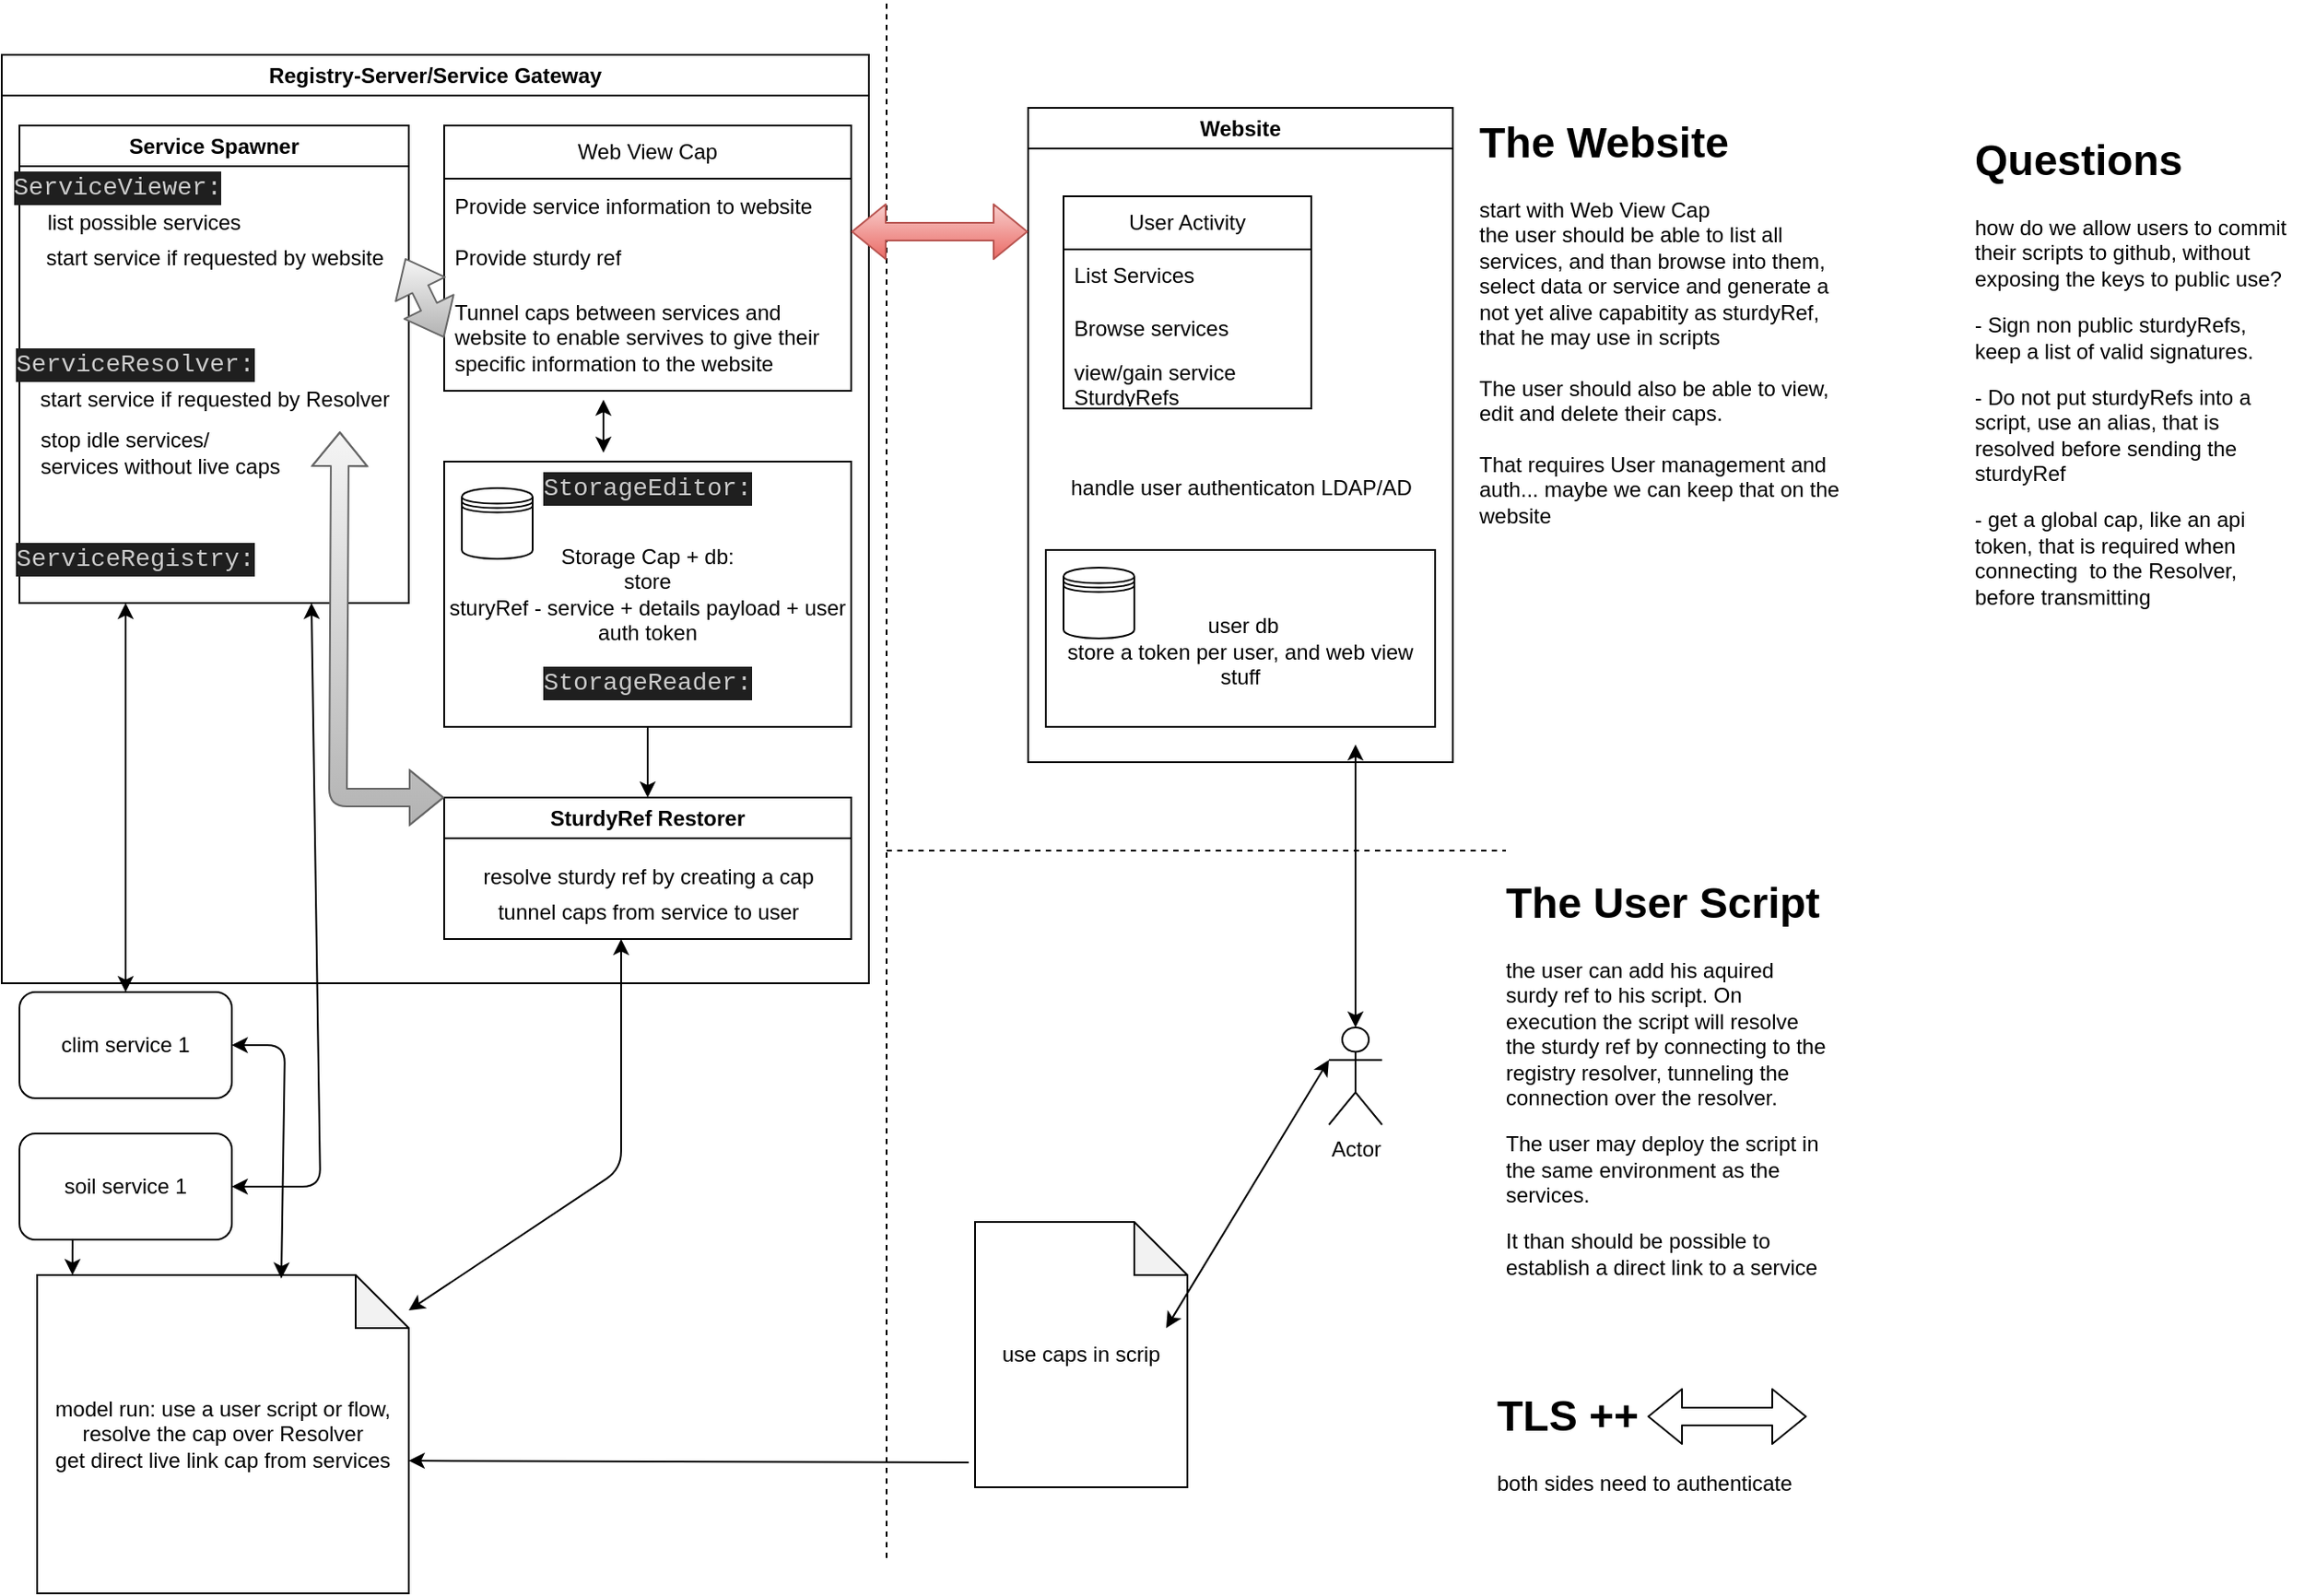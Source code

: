 <mxfile>
    <diagram id="gpGpZgoTjZDdY0LVgVNX" name="Page-1">
        <mxGraphModel dx="1128" dy="595" grid="1" gridSize="10" guides="1" tooltips="1" connect="1" arrows="1" fold="1" page="1" pageScale="1" pageWidth="850" pageHeight="1100" math="0" shadow="0">
            <root>
                <mxCell id="0"/>
                <mxCell id="1" parent="0"/>
                <mxCell id="2" value="Website" style="swimlane;whiteSpace=wrap;html=1;" parent="1" vertex="1">
                    <mxGeometry x="590" y="70" width="240" height="370" as="geometry"/>
                </mxCell>
                <mxCell id="12" value="User Activity" style="swimlane;fontStyle=0;childLayout=stackLayout;horizontal=1;startSize=30;horizontalStack=0;resizeParent=1;resizeParentMax=0;resizeLast=0;collapsible=1;marginBottom=0;whiteSpace=wrap;html=1;" parent="2" vertex="1">
                    <mxGeometry x="20" y="50" width="140" height="120" as="geometry"/>
                </mxCell>
                <mxCell id="13" value="List Services" style="text;strokeColor=none;fillColor=none;align=left;verticalAlign=middle;spacingLeft=4;spacingRight=4;overflow=hidden;points=[[0,0.5],[1,0.5]];portConstraint=eastwest;rotatable=0;whiteSpace=wrap;html=1;" parent="12" vertex="1">
                    <mxGeometry y="30" width="140" height="30" as="geometry"/>
                </mxCell>
                <mxCell id="14" value="Browse services" style="text;strokeColor=none;fillColor=none;align=left;verticalAlign=middle;spacingLeft=4;spacingRight=4;overflow=hidden;points=[[0,0.5],[1,0.5]];portConstraint=eastwest;rotatable=0;whiteSpace=wrap;html=1;" parent="12" vertex="1">
                    <mxGeometry y="60" width="140" height="30" as="geometry"/>
                </mxCell>
                <mxCell id="15" value="view/gain service SturdyRefs" style="text;strokeColor=none;fillColor=none;align=left;verticalAlign=middle;spacingLeft=4;spacingRight=4;overflow=hidden;points=[[0,0.5],[1,0.5]];portConstraint=eastwest;rotatable=0;whiteSpace=wrap;html=1;" parent="12" vertex="1">
                    <mxGeometry y="90" width="140" height="30" as="geometry"/>
                </mxCell>
                <mxCell id="62" value="handle user authenticaton LDAP/AD" style="text;html=1;align=center;verticalAlign=middle;resizable=0;points=[];autosize=1;strokeColor=none;fillColor=none;" parent="2" vertex="1">
                    <mxGeometry x="10" y="200" width="220" height="30" as="geometry"/>
                </mxCell>
                <mxCell id="63" value="&lt;br&gt;&amp;nbsp;user db&lt;br&gt;store a token per user, and web view stuff" style="rounded=0;whiteSpace=wrap;html=1;" parent="2" vertex="1">
                    <mxGeometry x="10" y="250" width="220" height="100" as="geometry"/>
                </mxCell>
                <mxCell id="64" value="" style="shape=datastore;whiteSpace=wrap;html=1;" parent="2" vertex="1">
                    <mxGeometry x="20" y="260" width="40" height="40" as="geometry"/>
                </mxCell>
                <mxCell id="3" value="Registry-Server/Service Gateway" style="swimlane;whiteSpace=wrap;html=1;" parent="1" vertex="1">
                    <mxGeometry x="10" y="40" width="490" height="525" as="geometry"/>
                </mxCell>
                <mxCell id="24" value="Web View Cap" style="swimlane;fontStyle=0;childLayout=stackLayout;horizontal=1;startSize=30;horizontalStack=0;resizeParent=1;resizeParentMax=0;resizeLast=0;collapsible=1;marginBottom=0;whiteSpace=wrap;html=1;" parent="3" vertex="1">
                    <mxGeometry x="250" y="40" width="230" height="150" as="geometry"/>
                </mxCell>
                <mxCell id="25" value="Provide service information to website&lt;br&gt;&lt;br&gt;Provide sturdy ref" style="text;strokeColor=none;fillColor=none;align=left;verticalAlign=middle;spacingLeft=4;spacingRight=4;overflow=hidden;points=[[0,0.5],[1,0.5]];portConstraint=eastwest;rotatable=0;whiteSpace=wrap;html=1;" parent="24" vertex="1">
                    <mxGeometry y="30" width="230" height="60" as="geometry"/>
                </mxCell>
                <mxCell id="26" value="Tunnel caps between services and website to enable servives to give their specific information to the website" style="text;strokeColor=none;fillColor=none;align=left;verticalAlign=middle;spacingLeft=4;spacingRight=4;overflow=hidden;points=[[0,0.5],[1,0.5]];portConstraint=eastwest;rotatable=0;whiteSpace=wrap;html=1;" parent="24" vertex="1">
                    <mxGeometry y="90" width="230" height="60" as="geometry"/>
                </mxCell>
                <mxCell id="61" value="" style="endArrow=classic;startArrow=classic;html=1;" parent="24" edge="1">
                    <mxGeometry width="50" height="50" relative="1" as="geometry">
                        <mxPoint x="90" y="185" as="sourcePoint"/>
                        <mxPoint x="90" y="155" as="targetPoint"/>
                    </mxGeometry>
                </mxCell>
                <mxCell id="35" value="Storage Cap + db:&lt;br&gt;store&lt;br&gt;sturyRef - service + details payload + user auth token" style="rounded=0;whiteSpace=wrap;html=1;" parent="3" vertex="1">
                    <mxGeometry x="250" y="230" width="230" height="150" as="geometry"/>
                </mxCell>
                <mxCell id="36" value="SturdyRef Restorer" style="swimlane;whiteSpace=wrap;html=1;" parent="3" vertex="1">
                    <mxGeometry x="250" y="420" width="230" height="80" as="geometry"/>
                </mxCell>
                <mxCell id="37" value="resolve sturdy ref by creating a cap" style="text;html=1;align=center;verticalAlign=middle;resizable=0;points=[];autosize=1;strokeColor=none;fillColor=none;" parent="36" vertex="1">
                    <mxGeometry x="10" y="30" width="210" height="30" as="geometry"/>
                </mxCell>
                <mxCell id="38" value="tunnel caps from service to user" style="text;html=1;align=center;verticalAlign=middle;resizable=0;points=[];autosize=1;strokeColor=none;fillColor=none;" parent="36" vertex="1">
                    <mxGeometry x="20" y="50" width="190" height="30" as="geometry"/>
                </mxCell>
                <mxCell id="47" value="" style="shape=datastore;whiteSpace=wrap;html=1;" parent="3" vertex="1">
                    <mxGeometry x="260" y="245" width="40" height="40" as="geometry"/>
                </mxCell>
                <mxCell id="60" value="" style="endArrow=classic;html=1;exitX=0.5;exitY=1;exitDx=0;exitDy=0;" parent="3" source="35" target="36" edge="1">
                    <mxGeometry width="50" height="50" relative="1" as="geometry">
                        <mxPoint x="470" y="305" as="sourcePoint"/>
                        <mxPoint x="520" y="255" as="targetPoint"/>
                    </mxGeometry>
                </mxCell>
                <mxCell id="30" value="Service Spawner" style="swimlane;whiteSpace=wrap;html=1;" parent="3" vertex="1">
                    <mxGeometry x="10" y="40" width="220" height="270" as="geometry"/>
                </mxCell>
                <mxCell id="39" value="list possible services" style="text;html=1;align=center;verticalAlign=middle;resizable=0;points=[];autosize=1;strokeColor=none;fillColor=none;" parent="30" vertex="1">
                    <mxGeometry x="5" y="40" width="130" height="30" as="geometry"/>
                </mxCell>
                <mxCell id="42" value="start service if requested by Resolver" style="text;html=1;align=center;verticalAlign=middle;resizable=0;points=[];autosize=1;strokeColor=none;fillColor=none;" parent="30" vertex="1">
                    <mxGeometry y="140" width="220" height="30" as="geometry"/>
                </mxCell>
                <mxCell id="44" value="stop idle services/&amp;nbsp; &lt;br&gt;services without live caps" style="text;html=1;align=left;verticalAlign=middle;resizable=0;points=[];autosize=1;strokeColor=none;fillColor=none;" parent="30" vertex="1">
                    <mxGeometry x="10" y="165" width="160" height="40" as="geometry"/>
                </mxCell>
                <mxCell id="45" value="&lt;div style=&quot;color: rgb(204, 204, 204); background-color: rgb(31, 31, 31); font-family: Consolas, &amp;quot;Courier New&amp;quot;, monospace; font-size: 14px; line-height: 19px;&quot;&gt;ServiceViewer:&lt;/div&gt;" style="text;html=1;align=center;verticalAlign=middle;resizable=0;points=[];autosize=1;strokeColor=none;fillColor=none;" parent="30" vertex="1">
                    <mxGeometry x="-10" y="20" width="130" height="30" as="geometry"/>
                </mxCell>
                <mxCell id="41" value="start service if requested by website" style="text;html=1;align=center;verticalAlign=middle;resizable=0;points=[];autosize=1;strokeColor=none;fillColor=none;" parent="30" vertex="1">
                    <mxGeometry x="5" y="60" width="210" height="30" as="geometry"/>
                </mxCell>
                <mxCell id="46" value="&lt;div style=&quot;color: rgb(204, 204, 204); background-color: rgb(31, 31, 31); font-family: Consolas, &amp;quot;Courier New&amp;quot;, monospace; font-size: 14px; line-height: 19px;&quot;&gt;ServiceResolver:&lt;/div&gt;" style="text;html=1;align=center;verticalAlign=middle;resizable=0;points=[];autosize=1;strokeColor=none;fillColor=none;" parent="30" vertex="1">
                    <mxGeometry x="-10" y="120" width="150" height="30" as="geometry"/>
                </mxCell>
                <mxCell id="83" value="&lt;div style=&quot;color: rgb(204, 204, 204); background-color: rgb(31, 31, 31); font-family: Consolas, &amp;quot;Courier New&amp;quot;, monospace; font-size: 14px; line-height: 19px;&quot;&gt;ServiceRegistry:&lt;/div&gt;" style="text;html=1;strokeColor=none;fillColor=none;align=center;verticalAlign=middle;whiteSpace=wrap;rounded=0;" vertex="1" parent="30">
                    <mxGeometry x="2.5" y="230" width="125" height="30" as="geometry"/>
                </mxCell>
                <mxCell id="68" value="" style="shape=flexArrow;endArrow=classic;startArrow=classic;html=1;exitX=1.014;exitY=0.5;exitDx=0;exitDy=0;exitPerimeter=0;entryX=0;entryY=0.5;entryDx=0;entryDy=0;fillColor=#f5f5f5;gradientColor=#b3b3b3;strokeColor=#666666;" parent="3" source="41" target="26" edge="1">
                    <mxGeometry width="100" height="100" relative="1" as="geometry">
                        <mxPoint x="470" y="320" as="sourcePoint"/>
                        <mxPoint x="570" y="220" as="targetPoint"/>
                    </mxGeometry>
                </mxCell>
                <mxCell id="69" value="" style="shape=flexArrow;endArrow=classic;startArrow=classic;html=1;fillColor=#f5f5f5;gradientColor=#b3b3b3;strokeColor=#666666;exitX=0.823;exitY=1.1;exitDx=0;exitDy=0;exitPerimeter=0;" parent="3" edge="1" source="42">
                    <mxGeometry width="100" height="100" relative="1" as="geometry">
                        <mxPoint x="190" y="310" as="sourcePoint"/>
                        <mxPoint x="250" y="420" as="targetPoint"/>
                        <Array as="points">
                            <mxPoint x="190" y="420"/>
                        </Array>
                    </mxGeometry>
                </mxCell>
                <mxCell id="82" value="&lt;div style=&quot;color: rgb(204, 204, 204); background-color: rgb(31, 31, 31); font-family: Consolas, &amp;quot;Courier New&amp;quot;, monospace; font-size: 14px; line-height: 19px;&quot;&gt;StorageEditor:&lt;/div&gt;" style="text;html=1;strokeColor=none;fillColor=none;align=center;verticalAlign=middle;whiteSpace=wrap;rounded=0;" vertex="1" parent="3">
                    <mxGeometry x="335" y="230" width="60" height="30" as="geometry"/>
                </mxCell>
                <mxCell id="84" value="&lt;div style=&quot;color: rgb(204, 204, 204); background-color: rgb(31, 31, 31); font-family: Consolas, &amp;quot;Courier New&amp;quot;, monospace; font-size: 14px; line-height: 19px;&quot;&gt;StorageReader:&lt;/div&gt;" style="text;html=1;strokeColor=none;fillColor=none;align=center;verticalAlign=middle;whiteSpace=wrap;rounded=0;" vertex="1" parent="3">
                    <mxGeometry x="335" y="340" width="60" height="30" as="geometry"/>
                </mxCell>
                <mxCell id="4" value="" style="endArrow=none;dashed=1;html=1;" parent="1" edge="1">
                    <mxGeometry width="50" height="50" relative="1" as="geometry">
                        <mxPoint x="510" y="890" as="sourcePoint"/>
                        <mxPoint x="510" y="10" as="targetPoint"/>
                    </mxGeometry>
                </mxCell>
                <mxCell id="6" value="" style="endArrow=none;dashed=1;html=1;" parent="1" edge="1">
                    <mxGeometry width="50" height="50" relative="1" as="geometry">
                        <mxPoint x="510" y="490" as="sourcePoint"/>
                        <mxPoint x="860" y="490" as="targetPoint"/>
                    </mxGeometry>
                </mxCell>
                <mxCell id="8" value="Actor" style="shape=umlActor;verticalLabelPosition=bottom;verticalAlign=top;html=1;outlineConnect=0;" parent="1" vertex="1">
                    <mxGeometry x="760" y="590" width="30" height="55" as="geometry"/>
                </mxCell>
                <mxCell id="9" value="use caps in scrip" style="shape=note;whiteSpace=wrap;html=1;backgroundOutline=1;darkOpacity=0.05;" parent="1" vertex="1">
                    <mxGeometry x="560" y="700" width="120" height="150" as="geometry"/>
                </mxCell>
                <mxCell id="18" value="" style="endArrow=classic;startArrow=classic;html=1;exitX=0.5;exitY=0;exitDx=0;exitDy=0;exitPerimeter=0;" parent="1" source="8" edge="1">
                    <mxGeometry width="50" height="50" relative="1" as="geometry">
                        <mxPoint x="510" y="490" as="sourcePoint"/>
                        <mxPoint x="775" y="430" as="targetPoint"/>
                    </mxGeometry>
                </mxCell>
                <mxCell id="19" value="" style="endArrow=classic;startArrow=classic;html=1;entryX=0;entryY=0.333;entryDx=0;entryDy=0;entryPerimeter=0;exitX=0.9;exitY=0.4;exitDx=0;exitDy=0;exitPerimeter=0;" parent="1" source="9" target="8" edge="1">
                    <mxGeometry width="50" height="50" relative="1" as="geometry">
                        <mxPoint x="510" y="490" as="sourcePoint"/>
                        <mxPoint x="560" y="440" as="targetPoint"/>
                    </mxGeometry>
                </mxCell>
                <mxCell id="28" value="model run: use a user script or flow,&lt;br&gt;resolve the cap over Resolver&lt;br&gt;get direct live link cap from services" style="shape=note;whiteSpace=wrap;html=1;backgroundOutline=1;darkOpacity=0.05;" parent="1" vertex="1">
                    <mxGeometry x="30" y="730" width="210" height="180" as="geometry"/>
                </mxCell>
                <mxCell id="32" value="&lt;h1&gt;The Website&lt;/h1&gt;&lt;div&gt;start with Web View Cap&lt;/div&gt;&lt;div&gt;the user should be able to list all services, and than browse into them, select data or service and generate a not yet alive capabitity as sturdyRef, that he may use in scripts&lt;/div&gt;&lt;div&gt;&lt;br&gt;&lt;/div&gt;&lt;div&gt;The user should also be able to view, edit and delete their caps.&lt;/div&gt;&lt;div&gt;&lt;br&gt;&lt;/div&gt;&lt;div&gt;That requires User management and auth... maybe we can keep that on the website&lt;/div&gt;&lt;div&gt;&lt;br&gt;&lt;/div&gt;" style="text;html=1;strokeColor=none;fillColor=none;spacing=5;spacingTop=-20;whiteSpace=wrap;overflow=hidden;rounded=0;" parent="1" vertex="1">
                    <mxGeometry x="840" y="70" width="220" height="260" as="geometry"/>
                </mxCell>
                <mxCell id="48" value="&lt;h1&gt;The User Script&lt;/h1&gt;&lt;p&gt;the user can add his aquired surdy ref to his script. On execution the script will resolve the sturdy ref by connecting to the registry resolver, tunneling the connection over the resolver.&lt;/p&gt;&lt;p&gt;The user may deploy the script in the same environment as the services.&amp;nbsp;&lt;/p&gt;&lt;p&gt;It than should be possible to establish a direct link to a service&lt;/p&gt;" style="text;html=1;strokeColor=none;fillColor=none;spacing=5;spacingTop=-20;whiteSpace=wrap;overflow=hidden;rounded=0;" parent="1" vertex="1">
                    <mxGeometry x="855" y="500" width="190" height="250" as="geometry"/>
                </mxCell>
                <mxCell id="51" value="" style="endArrow=classic;html=1;entryX=0;entryY=0;entryDx=210;entryDy=105;entryPerimeter=0;exitX=-0.03;exitY=0.907;exitDx=0;exitDy=0;exitPerimeter=0;" parent="1" source="9" target="28" edge="1">
                    <mxGeometry width="50" height="50" relative="1" as="geometry">
                        <mxPoint x="480" y="360" as="sourcePoint"/>
                        <mxPoint x="530" y="310" as="targetPoint"/>
                    </mxGeometry>
                </mxCell>
                <mxCell id="55" value="" style="endArrow=classic;html=1;entryX=0.095;entryY=0;entryDx=0;entryDy=0;entryPerimeter=0;exitX=0.25;exitY=1;exitDx=0;exitDy=0;" parent="1" source="21" target="28" edge="1">
                    <mxGeometry width="50" height="50" relative="1" as="geometry">
                        <mxPoint x="480" y="350" as="sourcePoint"/>
                        <mxPoint x="530" y="300" as="targetPoint"/>
                    </mxGeometry>
                </mxCell>
                <mxCell id="56" value="" style="endArrow=classic;startArrow=classic;html=1;" parent="1" source="28" edge="1">
                    <mxGeometry width="50" height="50" relative="1" as="geometry">
                        <mxPoint x="480" y="340" as="sourcePoint"/>
                        <mxPoint x="360" y="540" as="targetPoint"/>
                        <Array as="points">
                            <mxPoint x="360" y="670"/>
                        </Array>
                    </mxGeometry>
                </mxCell>
                <mxCell id="65" value="" style="shape=flexArrow;endArrow=classic;startArrow=classic;html=1;fillColor=#f8cecc;gradientColor=#ea6b66;strokeColor=#b85450;" parent="1" source="25" edge="1">
                    <mxGeometry width="100" height="100" relative="1" as="geometry">
                        <mxPoint x="450" y="360" as="sourcePoint"/>
                        <mxPoint x="590" y="140" as="targetPoint"/>
                    </mxGeometry>
                </mxCell>
                <mxCell id="20" value="clim service 1" style="rounded=1;whiteSpace=wrap;html=1;" parent="1" vertex="1">
                    <mxGeometry x="20" y="570" width="120" height="60" as="geometry"/>
                </mxCell>
                <mxCell id="21" value="soil service 1" style="rounded=1;whiteSpace=wrap;html=1;" parent="1" vertex="1">
                    <mxGeometry x="20" y="650" width="120" height="60" as="geometry"/>
                </mxCell>
                <mxCell id="74" value="" style="endArrow=classic;startArrow=classic;html=1;exitX=1;exitY=0.5;exitDx=0;exitDy=0;entryX=0.657;entryY=0.011;entryDx=0;entryDy=0;entryPerimeter=0;" parent="1" source="20" target="28" edge="1">
                    <mxGeometry width="50" height="50" relative="1" as="geometry">
                        <mxPoint x="360" y="530" as="sourcePoint"/>
                        <mxPoint x="410" y="480" as="targetPoint"/>
                        <Array as="points">
                            <mxPoint x="170" y="600"/>
                        </Array>
                    </mxGeometry>
                </mxCell>
                <mxCell id="76" value="" style="endArrow=classic;startArrow=classic;html=1;exitX=0.5;exitY=0;exitDx=0;exitDy=0;" parent="1" source="20" edge="1">
                    <mxGeometry width="50" height="50" relative="1" as="geometry">
                        <mxPoint x="360" y="530" as="sourcePoint"/>
                        <mxPoint x="80" y="350" as="targetPoint"/>
                    </mxGeometry>
                </mxCell>
                <mxCell id="77" value="" style="endArrow=classic;startArrow=classic;html=1;entryX=0.75;entryY=1;entryDx=0;entryDy=0;exitX=1;exitY=0.5;exitDx=0;exitDy=0;" parent="1" source="21" target="30" edge="1">
                    <mxGeometry width="50" height="50" relative="1" as="geometry">
                        <mxPoint x="180" y="680" as="sourcePoint"/>
                        <mxPoint x="170" y="310" as="targetPoint"/>
                        <Array as="points">
                            <mxPoint x="190" y="680"/>
                        </Array>
                    </mxGeometry>
                </mxCell>
                <mxCell id="78" value="&lt;h1&gt;TLS ++&lt;/h1&gt;&lt;div&gt;both sides need to authenticate&lt;/div&gt;" style="text;html=1;strokeColor=none;fillColor=none;spacing=5;spacingTop=-20;whiteSpace=wrap;overflow=hidden;rounded=0;" parent="1" vertex="1">
                    <mxGeometry x="850" y="790" width="190" height="120" as="geometry"/>
                </mxCell>
                <mxCell id="80" value="" style="shape=flexArrow;endArrow=classic;startArrow=classic;html=1;" parent="1" edge="1">
                    <mxGeometry width="100" height="100" relative="1" as="geometry">
                        <mxPoint x="940" y="810" as="sourcePoint"/>
                        <mxPoint x="1030" y="810" as="targetPoint"/>
                    </mxGeometry>
                </mxCell>
                <mxCell id="81" value="&lt;h1&gt;Questions&lt;/h1&gt;&lt;p&gt;how do we allow users to commit their scripts to github, without exposing the keys to public use?&lt;/p&gt;&lt;p&gt;- Sign non public sturdyRefs, keep a list of valid signatures.&amp;nbsp;&lt;/p&gt;&lt;p&gt;- Do not put sturdyRefs into a script, use an alias, that is resolved before sending the sturdyRef&lt;/p&gt;&lt;p&gt;- get a global cap, like an api token, that is required when connecting&amp;nbsp; to the Resolver, before transmitting&lt;/p&gt;" style="text;html=1;strokeColor=none;fillColor=none;spacing=5;spacingTop=-20;whiteSpace=wrap;overflow=hidden;rounded=0;" parent="1" vertex="1">
                    <mxGeometry x="1120" y="80" width="190" height="350" as="geometry"/>
                </mxCell>
            </root>
        </mxGraphModel>
    </diagram>
</mxfile>